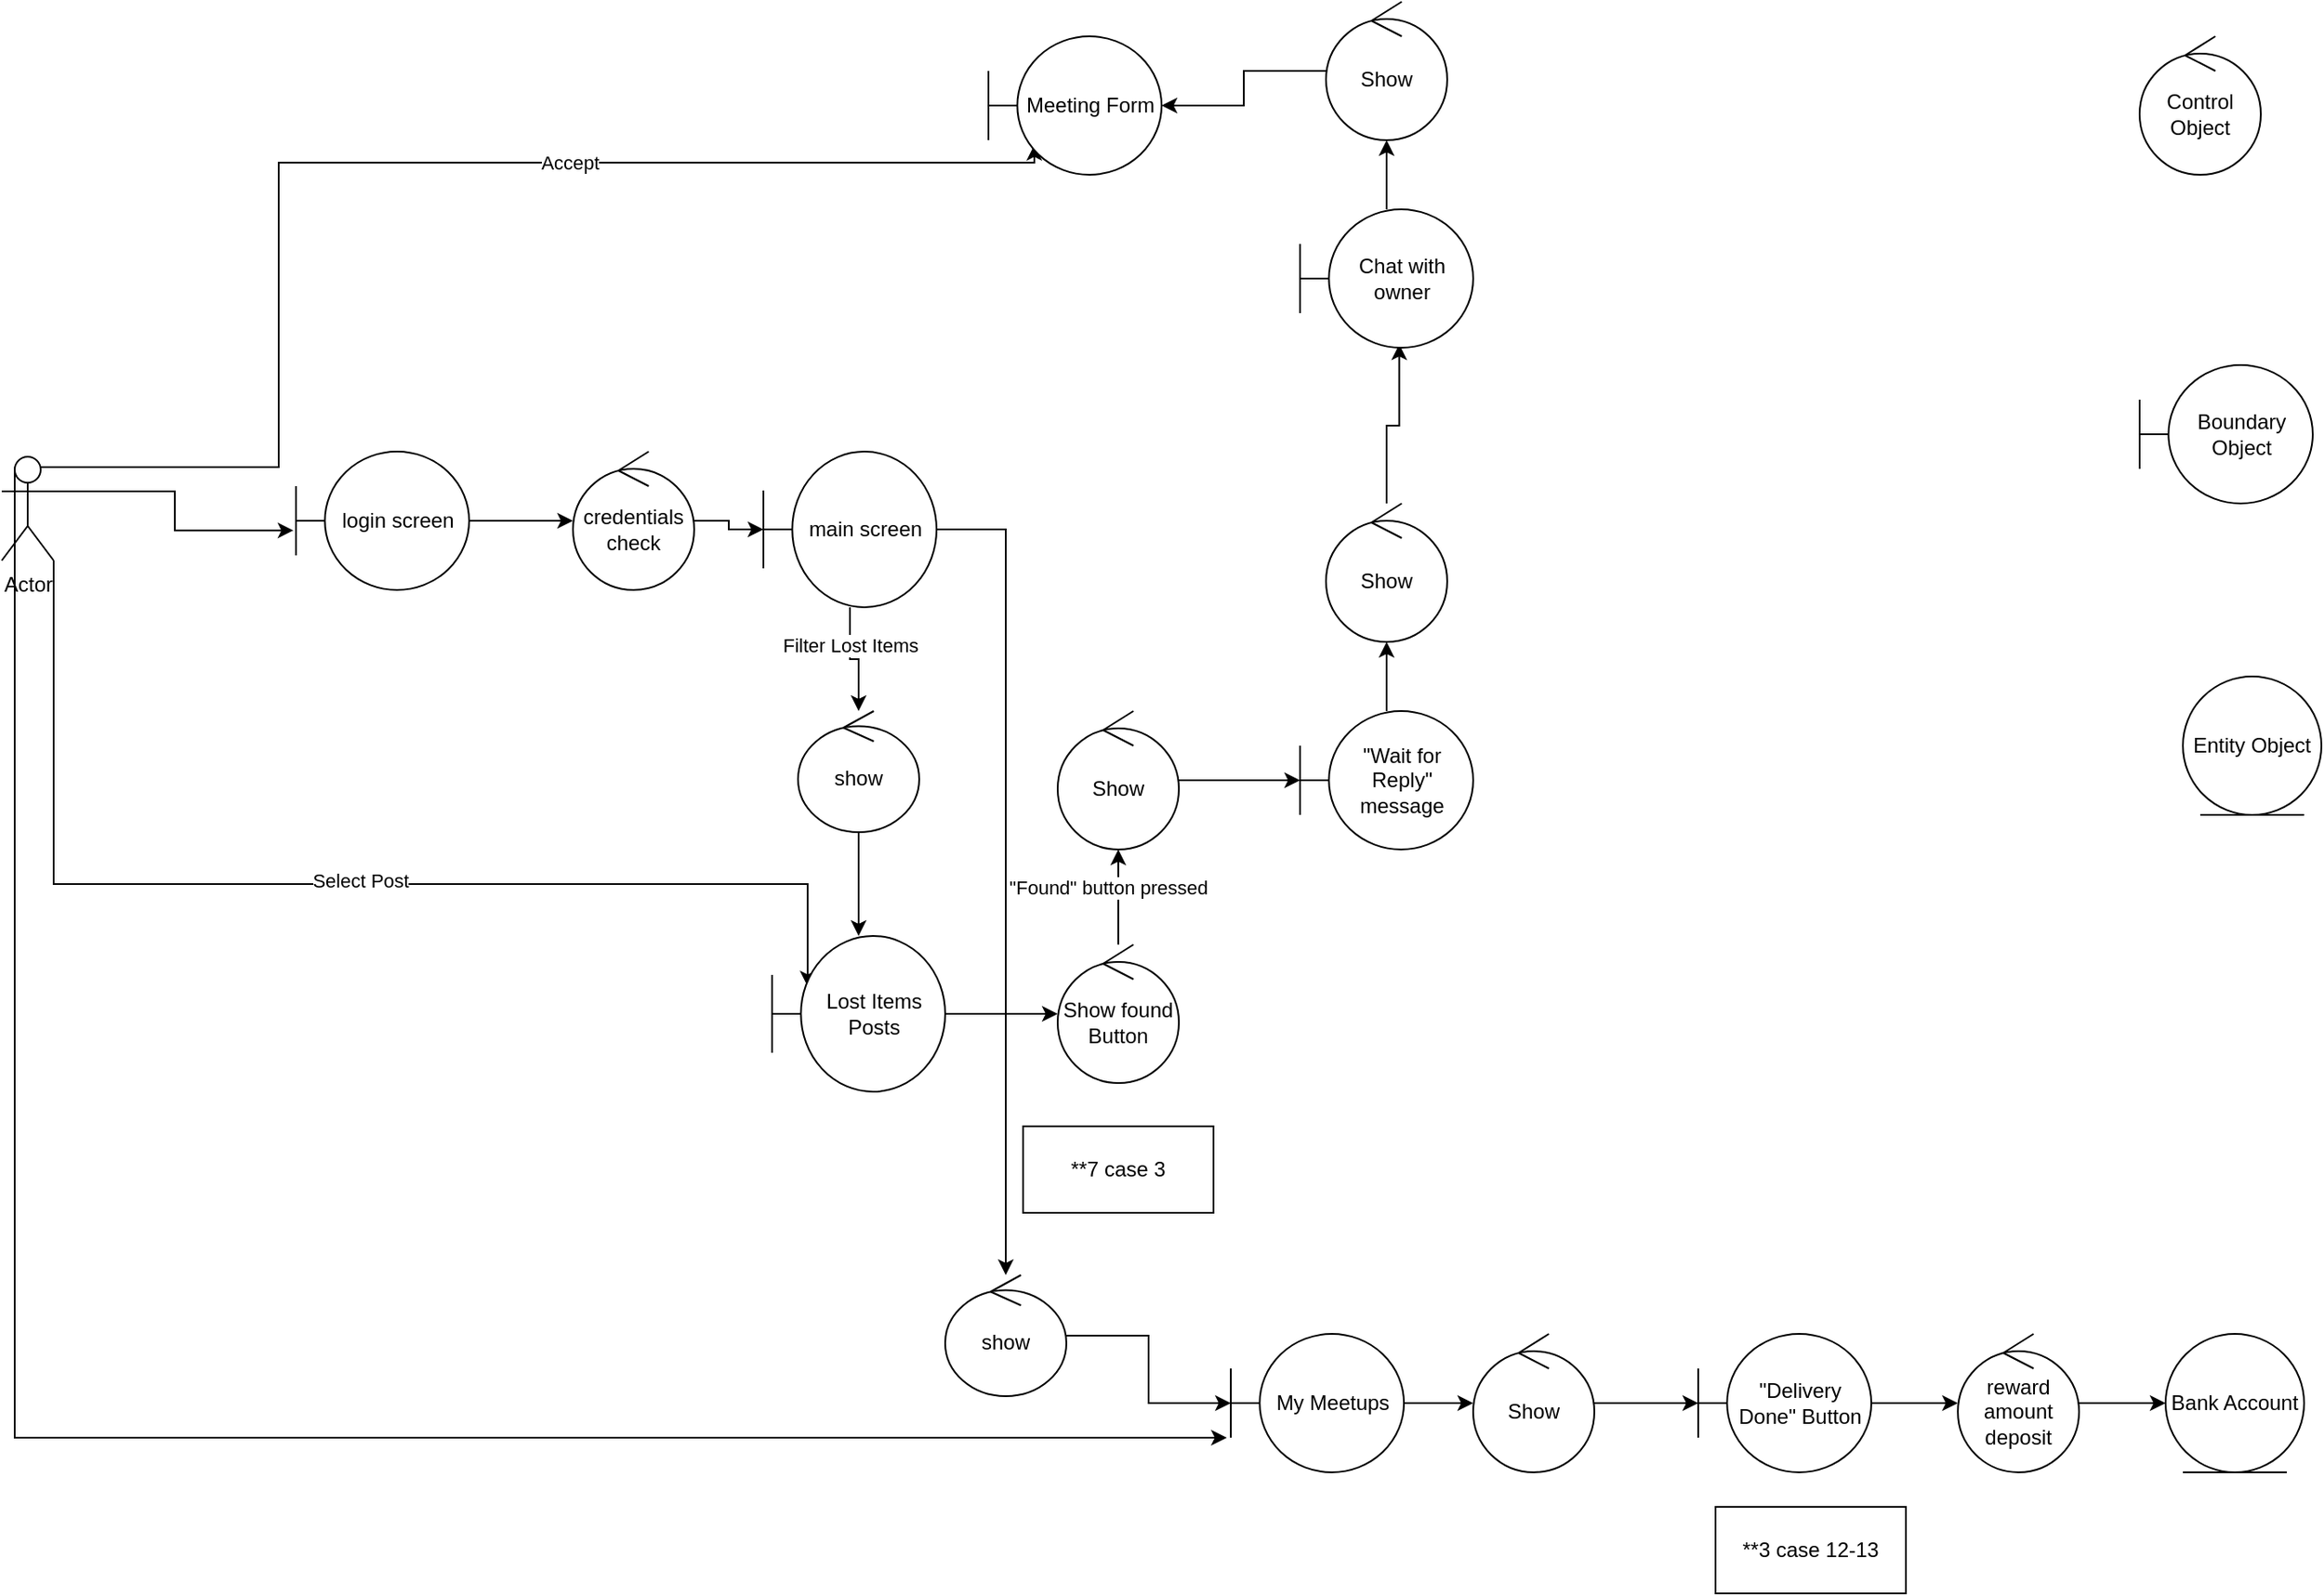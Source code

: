 <mxfile version="26.2.12">
  <diagram name="Page-1" id="e7e014a7-5840-1c2e-5031-d8a46d1fe8dd">
    <mxGraphModel dx="875" dy="865" grid="1" gridSize="10" guides="1" tooltips="1" connect="1" arrows="1" fold="1" page="1" pageScale="1" pageWidth="1169" pageHeight="826" background="none" math="0" shadow="0">
      <root>
        <mxCell id="0" />
        <mxCell id="1" parent="0" />
        <mxCell id="OmQkojMJBYcdFpXbdISO-95" value="" style="edgeStyle=orthogonalEdgeStyle;rounded=0;orthogonalLoop=1;jettySize=auto;html=1;" edge="1" parent="1" source="OmQkojMJBYcdFpXbdISO-41" target="OmQkojMJBYcdFpXbdISO-94">
          <mxGeometry relative="1" as="geometry" />
        </mxCell>
        <mxCell id="OmQkojMJBYcdFpXbdISO-41" value="&quot;Delivery Done&quot; Button" style="shape=umlBoundary;whiteSpace=wrap;html=1;" vertex="1" parent="1">
          <mxGeometry x="1060" y="860" width="100" height="80" as="geometry" />
        </mxCell>
        <mxCell id="OmQkojMJBYcdFpXbdISO-42" value="Control Object" style="ellipse;shape=umlControl;whiteSpace=wrap;html=1;" vertex="1" parent="1">
          <mxGeometry x="1315" y="110" width="70" height="80" as="geometry" />
        </mxCell>
        <mxCell id="OmQkojMJBYcdFpXbdISO-43" value="Entity Object" style="ellipse;shape=umlEntity;whiteSpace=wrap;html=1;" vertex="1" parent="1">
          <mxGeometry x="1340" y="480" width="80" height="80" as="geometry" />
        </mxCell>
        <mxCell id="OmQkojMJBYcdFpXbdISO-62" style="edgeStyle=orthogonalEdgeStyle;rounded=0;orthogonalLoop=1;jettySize=auto;html=1;exitX=1;exitY=1;exitDx=0;exitDy=0;exitPerimeter=0;entryX=0.206;entryY=0.325;entryDx=0;entryDy=0;entryPerimeter=0;" edge="1" parent="1" source="OmQkojMJBYcdFpXbdISO-44" target="OmQkojMJBYcdFpXbdISO-56">
          <mxGeometry relative="1" as="geometry">
            <mxPoint x="180" y="580" as="targetPoint" />
            <Array as="points">
              <mxPoint x="110" y="600" />
              <mxPoint x="546" y="600" />
            </Array>
          </mxGeometry>
        </mxCell>
        <mxCell id="OmQkojMJBYcdFpXbdISO-63" value="Select Post" style="edgeLabel;html=1;align=center;verticalAlign=middle;resizable=0;points=[];" vertex="1" connectable="0" parent="OmQkojMJBYcdFpXbdISO-62">
          <mxGeometry x="0.067" y="2" relative="1" as="geometry">
            <mxPoint as="offset" />
          </mxGeometry>
        </mxCell>
        <mxCell id="OmQkojMJBYcdFpXbdISO-70" style="edgeStyle=orthogonalEdgeStyle;rounded=0;orthogonalLoop=1;jettySize=auto;html=1;exitX=0.75;exitY=0.1;exitDx=0;exitDy=0;exitPerimeter=0;entryX=0.265;entryY=0.784;entryDx=0;entryDy=0;entryPerimeter=0;" edge="1" parent="1" source="OmQkojMJBYcdFpXbdISO-44" target="OmQkojMJBYcdFpXbdISO-46">
          <mxGeometry relative="1" as="geometry">
            <mxPoint x="240.0" y="210.0" as="targetPoint" />
            <Array as="points">
              <mxPoint x="240" y="359" />
              <mxPoint x="240" y="183" />
            </Array>
          </mxGeometry>
        </mxCell>
        <mxCell id="OmQkojMJBYcdFpXbdISO-74" value="Accept" style="edgeLabel;html=1;align=center;verticalAlign=middle;resizable=0;points=[];" vertex="1" connectable="0" parent="OmQkojMJBYcdFpXbdISO-70">
          <mxGeometry x="0.267" relative="1" as="geometry">
            <mxPoint as="offset" />
          </mxGeometry>
        </mxCell>
        <mxCell id="OmQkojMJBYcdFpXbdISO-82" style="edgeStyle=orthogonalEdgeStyle;rounded=0;orthogonalLoop=1;jettySize=auto;html=1;exitX=0.25;exitY=0.1;exitDx=0;exitDy=0;exitPerimeter=0;entryX=-0.023;entryY=0.75;entryDx=0;entryDy=0;entryPerimeter=0;" edge="1" parent="1" source="OmQkojMJBYcdFpXbdISO-44" target="OmQkojMJBYcdFpXbdISO-80">
          <mxGeometry relative="1" as="geometry">
            <mxPoint x="100" y="80" as="targetPoint" />
            <Array as="points">
              <mxPoint x="88" y="920" />
            </Array>
          </mxGeometry>
        </mxCell>
        <mxCell id="OmQkojMJBYcdFpXbdISO-44" value="Actor" style="shape=umlActor;verticalLabelPosition=bottom;verticalAlign=top;html=1;" vertex="1" parent="1">
          <mxGeometry x="80" y="353" width="30" height="60" as="geometry" />
        </mxCell>
        <mxCell id="OmQkojMJBYcdFpXbdISO-46" value="Meeting Form" style="shape=umlBoundary;whiteSpace=wrap;html=1;" vertex="1" parent="1">
          <mxGeometry x="650" y="110" width="100" height="80" as="geometry" />
        </mxCell>
        <mxCell id="OmQkojMJBYcdFpXbdISO-59" value="" style="edgeStyle=orthogonalEdgeStyle;rounded=0;orthogonalLoop=1;jettySize=auto;html=1;" edge="1" parent="1" source="OmQkojMJBYcdFpXbdISO-47" target="OmQkojMJBYcdFpXbdISO-50">
          <mxGeometry relative="1" as="geometry" />
        </mxCell>
        <mxCell id="OmQkojMJBYcdFpXbdISO-47" value="login screen" style="shape=umlBoundary;whiteSpace=wrap;html=1;" vertex="1" parent="1">
          <mxGeometry x="250" y="350" width="100" height="80" as="geometry" />
        </mxCell>
        <mxCell id="OmQkojMJBYcdFpXbdISO-73" value="" style="edgeStyle=orthogonalEdgeStyle;rounded=0;orthogonalLoop=1;jettySize=auto;html=1;entryX=0.573;entryY=0.975;entryDx=0;entryDy=0;entryPerimeter=0;" edge="1" parent="1" source="OmQkojMJBYcdFpXbdISO-49" target="OmQkojMJBYcdFpXbdISO-71">
          <mxGeometry relative="1" as="geometry">
            <mxPoint x="860" y="360" as="targetPoint" />
          </mxGeometry>
        </mxCell>
        <mxCell id="OmQkojMJBYcdFpXbdISO-49" value="Show" style="ellipse;shape=umlControl;whiteSpace=wrap;html=1;" vertex="1" parent="1">
          <mxGeometry x="845" y="380" width="70" height="80" as="geometry" />
        </mxCell>
        <mxCell id="OmQkojMJBYcdFpXbdISO-76" value="" style="edgeStyle=orthogonalEdgeStyle;rounded=0;orthogonalLoop=1;jettySize=auto;html=1;" edge="1" parent="1" source="OmQkojMJBYcdFpXbdISO-50" target="OmQkojMJBYcdFpXbdISO-51">
          <mxGeometry relative="1" as="geometry" />
        </mxCell>
        <mxCell id="OmQkojMJBYcdFpXbdISO-50" value="credentials check" style="ellipse;shape=umlControl;whiteSpace=wrap;html=1;" vertex="1" parent="1">
          <mxGeometry x="410" y="350" width="70" height="80" as="geometry" />
        </mxCell>
        <mxCell id="OmQkojMJBYcdFpXbdISO-53" value="" style="edgeStyle=orthogonalEdgeStyle;rounded=0;orthogonalLoop=1;jettySize=auto;html=1;" edge="1" parent="1" source="OmQkojMJBYcdFpXbdISO-51" target="OmQkojMJBYcdFpXbdISO-52">
          <mxGeometry relative="1" as="geometry">
            <Array as="points">
              <mxPoint x="570" y="470" />
              <mxPoint x="575" y="470" />
            </Array>
          </mxGeometry>
        </mxCell>
        <mxCell id="OmQkojMJBYcdFpXbdISO-54" value="Filter Lost Items" style="edgeLabel;html=1;align=center;verticalAlign=middle;resizable=0;points=[];" vertex="1" connectable="0" parent="OmQkojMJBYcdFpXbdISO-53">
          <mxGeometry x="-0.345" relative="1" as="geometry">
            <mxPoint as="offset" />
          </mxGeometry>
        </mxCell>
        <mxCell id="OmQkojMJBYcdFpXbdISO-85" value="" style="edgeStyle=orthogonalEdgeStyle;rounded=0;orthogonalLoop=1;jettySize=auto;html=1;" edge="1" parent="1" source="OmQkojMJBYcdFpXbdISO-51" target="OmQkojMJBYcdFpXbdISO-84">
          <mxGeometry relative="1" as="geometry" />
        </mxCell>
        <mxCell id="OmQkojMJBYcdFpXbdISO-51" value="main screen" style="shape=umlBoundary;whiteSpace=wrap;html=1;" vertex="1" parent="1">
          <mxGeometry x="520" y="350" width="100" height="90" as="geometry" />
        </mxCell>
        <mxCell id="OmQkojMJBYcdFpXbdISO-57" value="" style="edgeStyle=orthogonalEdgeStyle;rounded=0;orthogonalLoop=1;jettySize=auto;html=1;" edge="1" parent="1" source="OmQkojMJBYcdFpXbdISO-52" target="OmQkojMJBYcdFpXbdISO-56">
          <mxGeometry relative="1" as="geometry" />
        </mxCell>
        <mxCell id="OmQkojMJBYcdFpXbdISO-52" value="show" style="ellipse;shape=umlControl;whiteSpace=wrap;html=1;" vertex="1" parent="1">
          <mxGeometry x="540" y="500" width="70" height="70" as="geometry" />
        </mxCell>
        <mxCell id="OmQkojMJBYcdFpXbdISO-64" value="" style="edgeStyle=orthogonalEdgeStyle;rounded=0;orthogonalLoop=1;jettySize=auto;html=1;" edge="1" parent="1" source="OmQkojMJBYcdFpXbdISO-56" target="OmQkojMJBYcdFpXbdISO-60">
          <mxGeometry relative="1" as="geometry" />
        </mxCell>
        <mxCell id="OmQkojMJBYcdFpXbdISO-56" value="Lost Items Posts" style="shape=umlBoundary;whiteSpace=wrap;html=1;" vertex="1" parent="1">
          <mxGeometry x="525" y="630" width="100" height="90" as="geometry" />
        </mxCell>
        <mxCell id="OmQkojMJBYcdFpXbdISO-67" value="" style="edgeStyle=orthogonalEdgeStyle;rounded=0;orthogonalLoop=1;jettySize=auto;html=1;" edge="1" parent="1" source="OmQkojMJBYcdFpXbdISO-60" target="OmQkojMJBYcdFpXbdISO-66">
          <mxGeometry relative="1" as="geometry" />
        </mxCell>
        <mxCell id="OmQkojMJBYcdFpXbdISO-77" value="&quot;Found&quot; button pressed" style="edgeLabel;html=1;align=center;verticalAlign=middle;resizable=0;points=[];" vertex="1" connectable="0" parent="OmQkojMJBYcdFpXbdISO-67">
          <mxGeometry x="0.248" y="6" relative="1" as="geometry">
            <mxPoint y="1" as="offset" />
          </mxGeometry>
        </mxCell>
        <mxCell id="OmQkojMJBYcdFpXbdISO-60" value="Show found Button" style="ellipse;shape=umlControl;whiteSpace=wrap;html=1;" vertex="1" parent="1">
          <mxGeometry x="690" y="635" width="70" height="80" as="geometry" />
        </mxCell>
        <mxCell id="OmQkojMJBYcdFpXbdISO-61" style="edgeStyle=orthogonalEdgeStyle;rounded=0;orthogonalLoop=1;jettySize=auto;html=1;exitX=1;exitY=0.333;exitDx=0;exitDy=0;exitPerimeter=0;entryX=-0.015;entryY=0.57;entryDx=0;entryDy=0;entryPerimeter=0;" edge="1" parent="1" source="OmQkojMJBYcdFpXbdISO-44" target="OmQkojMJBYcdFpXbdISO-47">
          <mxGeometry relative="1" as="geometry" />
        </mxCell>
        <mxCell id="OmQkojMJBYcdFpXbdISO-65" value="**7 case 3" style="html=1;whiteSpace=wrap;" vertex="1" parent="1">
          <mxGeometry x="670" y="740" width="110" height="50" as="geometry" />
        </mxCell>
        <mxCell id="OmQkojMJBYcdFpXbdISO-69" value="" style="edgeStyle=orthogonalEdgeStyle;rounded=0;orthogonalLoop=1;jettySize=auto;html=1;" edge="1" parent="1" source="OmQkojMJBYcdFpXbdISO-66" target="OmQkojMJBYcdFpXbdISO-68">
          <mxGeometry relative="1" as="geometry" />
        </mxCell>
        <mxCell id="OmQkojMJBYcdFpXbdISO-66" value="Show" style="ellipse;shape=umlControl;whiteSpace=wrap;html=1;" vertex="1" parent="1">
          <mxGeometry x="690" y="500" width="70" height="80" as="geometry" />
        </mxCell>
        <mxCell id="OmQkojMJBYcdFpXbdISO-72" value="" style="edgeStyle=orthogonalEdgeStyle;rounded=0;orthogonalLoop=1;jettySize=auto;html=1;" edge="1" parent="1" source="OmQkojMJBYcdFpXbdISO-68" target="OmQkojMJBYcdFpXbdISO-49">
          <mxGeometry relative="1" as="geometry" />
        </mxCell>
        <mxCell id="OmQkojMJBYcdFpXbdISO-68" value="&quot;Wait for Reply&quot; message" style="shape=umlBoundary;whiteSpace=wrap;html=1;" vertex="1" parent="1">
          <mxGeometry x="830" y="500" width="100" height="80" as="geometry" />
        </mxCell>
        <mxCell id="OmQkojMJBYcdFpXbdISO-79" value="" style="edgeStyle=orthogonalEdgeStyle;rounded=0;orthogonalLoop=1;jettySize=auto;html=1;" edge="1" parent="1" source="OmQkojMJBYcdFpXbdISO-71" target="OmQkojMJBYcdFpXbdISO-78">
          <mxGeometry relative="1" as="geometry" />
        </mxCell>
        <mxCell id="OmQkojMJBYcdFpXbdISO-71" value="Chat with owner" style="shape=umlBoundary;whiteSpace=wrap;html=1;" vertex="1" parent="1">
          <mxGeometry x="830" y="210" width="100" height="80" as="geometry" />
        </mxCell>
        <mxCell id="OmQkojMJBYcdFpXbdISO-81" value="" style="edgeStyle=orthogonalEdgeStyle;rounded=0;orthogonalLoop=1;jettySize=auto;html=1;" edge="1" parent="1" source="OmQkojMJBYcdFpXbdISO-78" target="OmQkojMJBYcdFpXbdISO-46">
          <mxGeometry relative="1" as="geometry" />
        </mxCell>
        <mxCell id="OmQkojMJBYcdFpXbdISO-78" value="Show" style="ellipse;shape=umlControl;whiteSpace=wrap;html=1;" vertex="1" parent="1">
          <mxGeometry x="845" y="90" width="70" height="80" as="geometry" />
        </mxCell>
        <mxCell id="OmQkojMJBYcdFpXbdISO-91" style="edgeStyle=orthogonalEdgeStyle;rounded=0;orthogonalLoop=1;jettySize=auto;html=1;" edge="1" parent="1" source="OmQkojMJBYcdFpXbdISO-80" target="OmQkojMJBYcdFpXbdISO-87">
          <mxGeometry relative="1" as="geometry" />
        </mxCell>
        <mxCell id="OmQkojMJBYcdFpXbdISO-80" value="My Meetups" style="shape=umlBoundary;whiteSpace=wrap;html=1;" vertex="1" parent="1">
          <mxGeometry x="790" y="860" width="100" height="80" as="geometry" />
        </mxCell>
        <mxCell id="OmQkojMJBYcdFpXbdISO-86" value="" style="edgeStyle=orthogonalEdgeStyle;rounded=0;orthogonalLoop=1;jettySize=auto;html=1;" edge="1" parent="1" source="OmQkojMJBYcdFpXbdISO-84" target="OmQkojMJBYcdFpXbdISO-80">
          <mxGeometry relative="1" as="geometry" />
        </mxCell>
        <mxCell id="OmQkojMJBYcdFpXbdISO-84" value="show" style="ellipse;shape=umlControl;whiteSpace=wrap;html=1;" vertex="1" parent="1">
          <mxGeometry x="625" y="826" width="70" height="70" as="geometry" />
        </mxCell>
        <mxCell id="OmQkojMJBYcdFpXbdISO-92" value="" style="edgeStyle=orthogonalEdgeStyle;rounded=0;orthogonalLoop=1;jettySize=auto;html=1;" edge="1" parent="1" source="OmQkojMJBYcdFpXbdISO-87" target="OmQkojMJBYcdFpXbdISO-41">
          <mxGeometry relative="1" as="geometry" />
        </mxCell>
        <mxCell id="OmQkojMJBYcdFpXbdISO-87" value="Show" style="ellipse;shape=umlControl;whiteSpace=wrap;html=1;" vertex="1" parent="1">
          <mxGeometry x="930" y="860" width="70" height="80" as="geometry" />
        </mxCell>
        <mxCell id="OmQkojMJBYcdFpXbdISO-90" value="Boundary Object" style="shape=umlBoundary;whiteSpace=wrap;html=1;" vertex="1" parent="1">
          <mxGeometry x="1315" y="300" width="100" height="80" as="geometry" />
        </mxCell>
        <mxCell id="OmQkojMJBYcdFpXbdISO-93" value="**3 case 12-13" style="html=1;whiteSpace=wrap;" vertex="1" parent="1">
          <mxGeometry x="1070" y="960" width="110" height="50" as="geometry" />
        </mxCell>
        <mxCell id="OmQkojMJBYcdFpXbdISO-97" value="" style="edgeStyle=orthogonalEdgeStyle;rounded=0;orthogonalLoop=1;jettySize=auto;html=1;" edge="1" parent="1" source="OmQkojMJBYcdFpXbdISO-94" target="OmQkojMJBYcdFpXbdISO-96">
          <mxGeometry relative="1" as="geometry" />
        </mxCell>
        <mxCell id="OmQkojMJBYcdFpXbdISO-94" value="reward amount deposit" style="ellipse;shape=umlControl;whiteSpace=wrap;html=1;" vertex="1" parent="1">
          <mxGeometry x="1210" y="860" width="70" height="80" as="geometry" />
        </mxCell>
        <mxCell id="OmQkojMJBYcdFpXbdISO-96" value="Bank Account" style="ellipse;shape=umlEntity;whiteSpace=wrap;html=1;" vertex="1" parent="1">
          <mxGeometry x="1330" y="860" width="80" height="80" as="geometry" />
        </mxCell>
      </root>
    </mxGraphModel>
  </diagram>
</mxfile>

